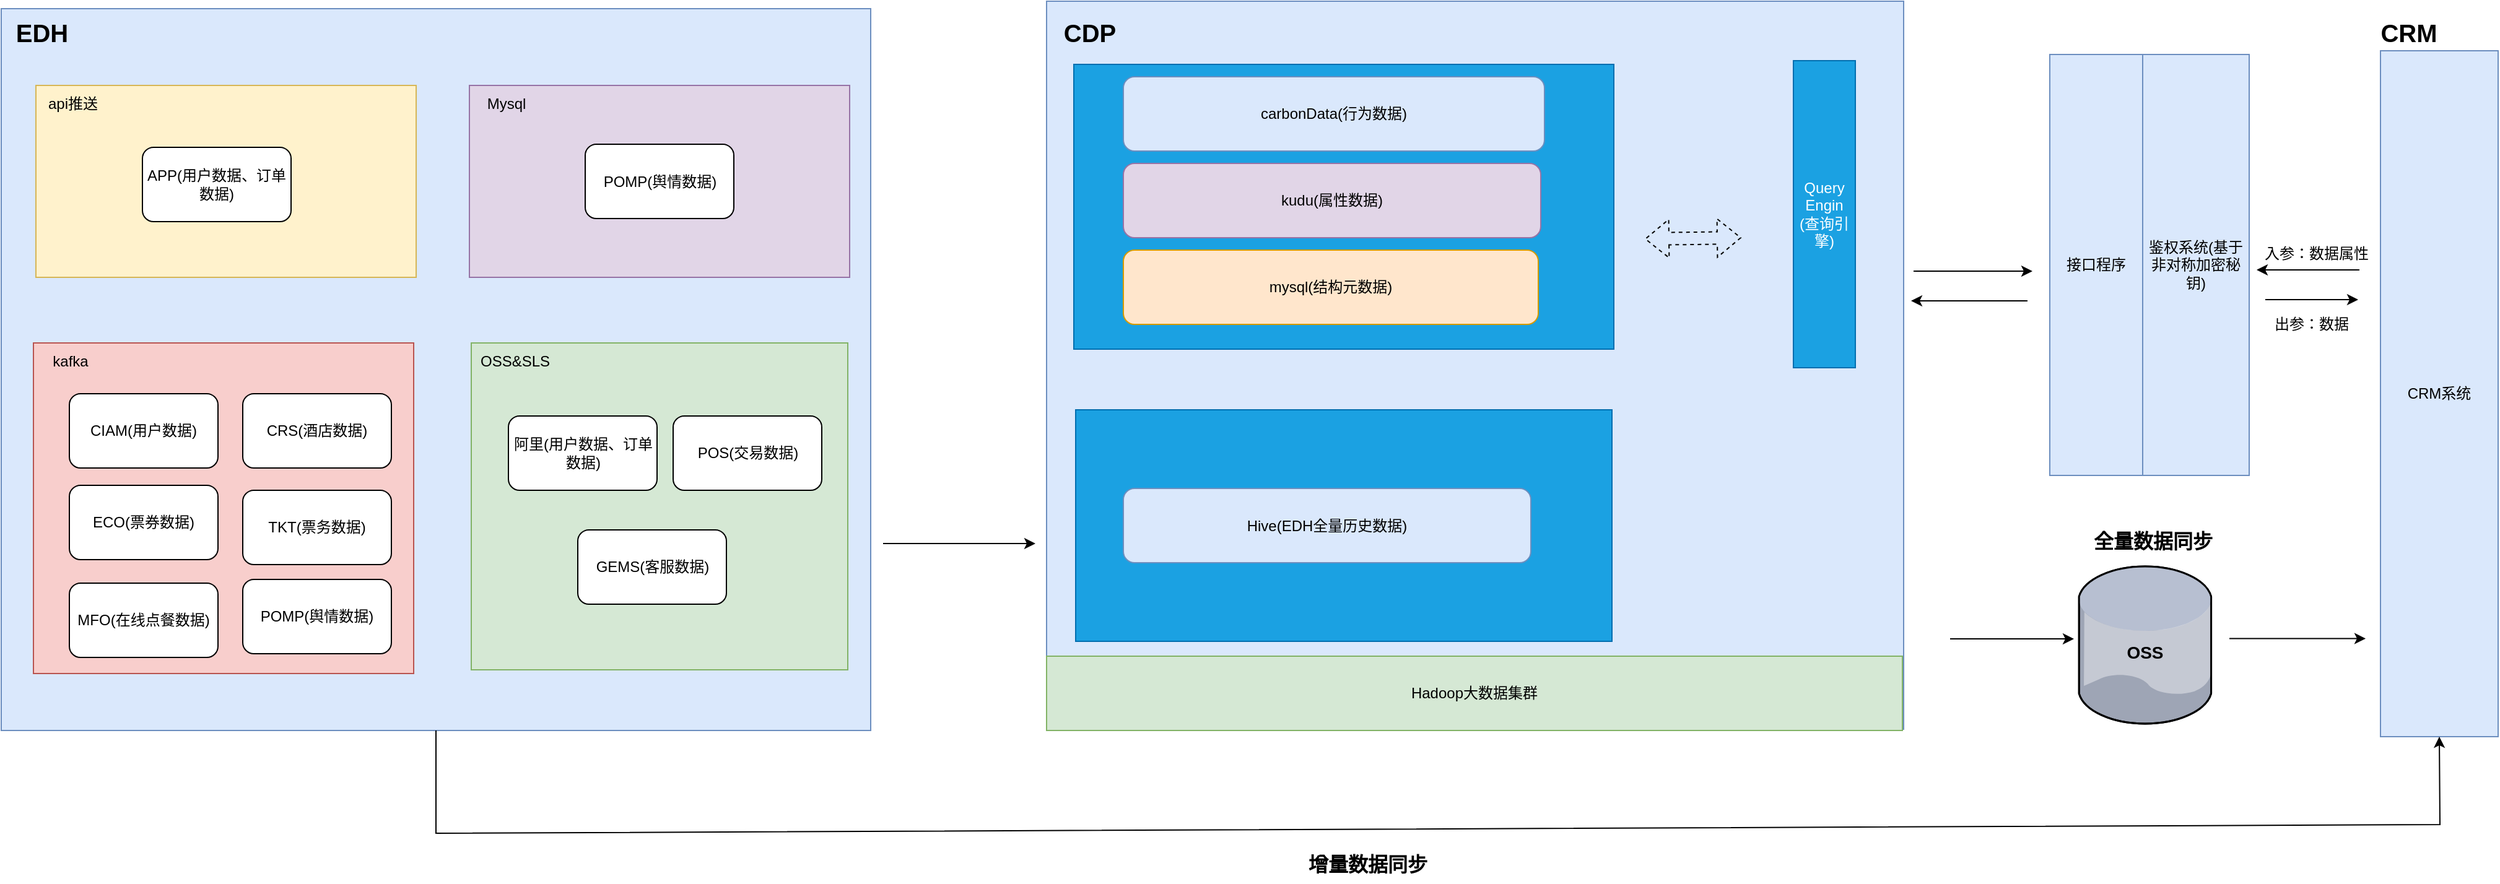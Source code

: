 <mxfile version="24.0.7" type="github">
  <diagram name="第 1 页" id="HZbxji-LXRyyVZfFe1fu">
    <mxGraphModel dx="4494" dy="1557" grid="0" gridSize="10" guides="1" tooltips="1" connect="1" arrows="1" fold="1" page="1" pageScale="1" pageWidth="1700" pageHeight="1100" math="0" shadow="0">
      <root>
        <mxCell id="0" />
        <mxCell id="1" parent="0" />
        <mxCell id="IUafePfx7aiVDy01qSZr-34" value="" style="verticalLabelPosition=bottom;sketch=0;aspect=fixed;html=1;verticalAlign=top;strokeColor=none;align=center;outlineConnect=0;shape=mxgraph.citrix.database;" parent="1" vertex="1">
          <mxGeometry x="1351.5" y="787.5" width="107.95" height="127" as="geometry" />
        </mxCell>
        <mxCell id="IUafePfx7aiVDy01qSZr-28" value="" style="rounded=0;whiteSpace=wrap;html=1;fillColor=#dae8fc;strokeColor=#6c8ebf;" parent="1" vertex="1">
          <mxGeometry x="-326" y="337" width="702" height="583" as="geometry" />
        </mxCell>
        <mxCell id="IUafePfx7aiVDy01qSZr-31" value="" style="rounded=0;whiteSpace=wrap;html=1;fillColor=#e1d5e7;strokeColor=#9673a6;" parent="1" vertex="1">
          <mxGeometry x="52" y="399" width="307" height="155" as="geometry" />
        </mxCell>
        <mxCell id="IUafePfx7aiVDy01qSZr-16" value="" style="rounded=0;whiteSpace=wrap;html=1;fillColor=#d5e8d4;strokeColor=#82b366;" parent="1" vertex="1">
          <mxGeometry x="53.5" y="607" width="304" height="264" as="geometry" />
        </mxCell>
        <mxCell id="IUafePfx7aiVDy01qSZr-13" value="" style="rounded=0;whiteSpace=wrap;html=1;fillColor=#f8cecc;strokeColor=#b85450;" parent="1" vertex="1">
          <mxGeometry x="-300" y="607" width="307" height="267" as="geometry" />
        </mxCell>
        <mxCell id="0x9lJMbSukGHkaMYRuMV-16" value="" style="rounded=0;whiteSpace=wrap;html=1;fillColor=#dae8fc;strokeColor=#6c8ebf;" parent="1" vertex="1">
          <mxGeometry x="518" y="331" width="692" height="588" as="geometry" />
        </mxCell>
        <mxCell id="0x9lJMbSukGHkaMYRuMV-1" value="" style="rounded=0;whiteSpace=wrap;html=1;fillColor=#1ba1e2;fontColor=#ffffff;strokeColor=#006EAF;" parent="1" vertex="1">
          <mxGeometry x="540" y="382" width="436" height="230" as="geometry" />
        </mxCell>
        <mxCell id="0x9lJMbSukGHkaMYRuMV-2" value="carbonData(行为数据)" style="rounded=1;whiteSpace=wrap;html=1;fillColor=#dae8fc;strokeColor=#6c8ebf;" parent="1" vertex="1">
          <mxGeometry x="580" y="392" width="340" height="60" as="geometry" />
        </mxCell>
        <mxCell id="0x9lJMbSukGHkaMYRuMV-3" value="kudu(属性数据)" style="rounded=1;whiteSpace=wrap;html=1;fillColor=#e1d5e7;strokeColor=#9673a6;" parent="1" vertex="1">
          <mxGeometry x="580" y="462" width="337" height="60" as="geometry" />
        </mxCell>
        <mxCell id="0x9lJMbSukGHkaMYRuMV-4" value="mysql(结构元数据)" style="rounded=1;whiteSpace=wrap;html=1;fillColor=#ffe6cc;strokeColor=#d79b00;" parent="1" vertex="1">
          <mxGeometry x="580" y="532" width="335" height="60" as="geometry" />
        </mxCell>
        <mxCell id="0x9lJMbSukGHkaMYRuMV-5" value="Query&lt;div&gt;Engin&lt;/div&gt;&lt;div&gt;(查询引擎)&lt;/div&gt;" style="rounded=0;whiteSpace=wrap;html=1;fillColor=#1ba1e2;fontColor=#ffffff;strokeColor=#006EAF;" parent="1" vertex="1">
          <mxGeometry x="1121" y="379" width="50" height="248" as="geometry" />
        </mxCell>
        <mxCell id="0x9lJMbSukGHkaMYRuMV-6" value="接口程序" style="rounded=0;whiteSpace=wrap;html=1;fillColor=#dae8fc;strokeColor=#6c8ebf;" parent="1" vertex="1">
          <mxGeometry x="1328" y="374" width="75" height="340" as="geometry" />
        </mxCell>
        <mxCell id="0x9lJMbSukGHkaMYRuMV-7" value="CRM系统" style="rounded=0;whiteSpace=wrap;html=1;fillColor=#dae8fc;strokeColor=#6c8ebf;" parent="1" vertex="1">
          <mxGeometry x="1595" y="371" width="95" height="554" as="geometry" />
        </mxCell>
        <mxCell id="0x9lJMbSukGHkaMYRuMV-13" value="入参：数据属性" style="text;html=1;align=center;verticalAlign=middle;whiteSpace=wrap;rounded=0;" parent="1" vertex="1">
          <mxGeometry x="1458" y="515" width="171" height="40" as="geometry" />
        </mxCell>
        <mxCell id="0x9lJMbSukGHkaMYRuMV-14" value="出参：数据" style="text;html=1;align=center;verticalAlign=middle;whiteSpace=wrap;rounded=0;" parent="1" vertex="1">
          <mxGeometry x="1462" y="572" width="155" height="40" as="geometry" />
        </mxCell>
        <mxCell id="0x9lJMbSukGHkaMYRuMV-15" value="Hadoop大数据集群" style="rounded=0;whiteSpace=wrap;html=1;fillColor=#d5e8d4;strokeColor=#82b366;" parent="1" vertex="1">
          <mxGeometry x="518" y="860" width="691" height="60" as="geometry" />
        </mxCell>
        <mxCell id="0x9lJMbSukGHkaMYRuMV-18" value="鉴权系统(基于非对称加密秘钥)" style="rounded=0;whiteSpace=wrap;html=1;fillColor=#dae8fc;strokeColor=#6c8ebf;" parent="1" vertex="1">
          <mxGeometry x="1403" y="374" width="86" height="340" as="geometry" />
        </mxCell>
        <mxCell id="0x9lJMbSukGHkaMYRuMV-21" value="" style="endArrow=classic;html=1;rounded=0;" parent="1" edge="1">
          <mxGeometry width="50" height="50" relative="1" as="geometry">
            <mxPoint x="1578" y="548" as="sourcePoint" />
            <mxPoint x="1495" y="548" as="targetPoint" />
          </mxGeometry>
        </mxCell>
        <mxCell id="0x9lJMbSukGHkaMYRuMV-28" value="" style="endArrow=classic;html=1;rounded=0;" parent="1" edge="1">
          <mxGeometry width="50" height="50" relative="1" as="geometry">
            <mxPoint x="1502" y="572" as="sourcePoint" />
            <mxPoint x="1577" y="572" as="targetPoint" />
          </mxGeometry>
        </mxCell>
        <mxCell id="IUafePfx7aiVDy01qSZr-1" value="" style="rounded=0;whiteSpace=wrap;html=1;fillColor=#fff2cc;strokeColor=#d6b656;" parent="1" vertex="1">
          <mxGeometry x="-298" y="399" width="307" height="155" as="geometry" />
        </mxCell>
        <mxCell id="IUafePfx7aiVDy01qSZr-2" value="ECO(票券数据)" style="rounded=1;whiteSpace=wrap;html=1;" parent="1" vertex="1">
          <mxGeometry x="-271" y="722" width="120" height="60" as="geometry" />
        </mxCell>
        <mxCell id="IUafePfx7aiVDy01qSZr-3" value="CRS(酒店数据)" style="rounded=1;whiteSpace=wrap;html=1;" parent="1" vertex="1">
          <mxGeometry x="-131" y="648" width="120" height="60" as="geometry" />
        </mxCell>
        <mxCell id="IUafePfx7aiVDy01qSZr-4" value="TKT(票务数据)" style="rounded=1;whiteSpace=wrap;html=1;" parent="1" vertex="1">
          <mxGeometry x="-131" y="726" width="120" height="60" as="geometry" />
        </mxCell>
        <mxCell id="IUafePfx7aiVDy01qSZr-5" value="CIAM(用户数据)" style="rounded=1;whiteSpace=wrap;html=1;" parent="1" vertex="1">
          <mxGeometry x="-271" y="648" width="120" height="60" as="geometry" />
        </mxCell>
        <mxCell id="IUafePfx7aiVDy01qSZr-6" value="MFO(在线点餐数据)" style="rounded=1;whiteSpace=wrap;html=1;" parent="1" vertex="1">
          <mxGeometry x="-271" y="801" width="120" height="60" as="geometry" />
        </mxCell>
        <mxCell id="IUafePfx7aiVDy01qSZr-7" value="POMP(舆情数据)" style="rounded=1;whiteSpace=wrap;html=1;" parent="1" vertex="1">
          <mxGeometry x="145.5" y="446.5" width="120" height="60" as="geometry" />
        </mxCell>
        <mxCell id="IUafePfx7aiVDy01qSZr-8" value="GEMS(客服数据)" style="rounded=1;whiteSpace=wrap;html=1;" parent="1" vertex="1">
          <mxGeometry x="139.5" y="758" width="120" height="60" as="geometry" />
        </mxCell>
        <mxCell id="IUafePfx7aiVDy01qSZr-9" value="阿里(用户数据、订单数据)" style="rounded=1;whiteSpace=wrap;html=1;" parent="1" vertex="1">
          <mxGeometry x="83.5" y="666" width="120" height="60" as="geometry" />
        </mxCell>
        <mxCell id="IUafePfx7aiVDy01qSZr-10" value="APP(用户数据、订单数据)" style="rounded=1;whiteSpace=wrap;html=1;" parent="1" vertex="1">
          <mxGeometry x="-212" y="449" width="120" height="60" as="geometry" />
        </mxCell>
        <mxCell id="IUafePfx7aiVDy01qSZr-11" value="POS(交易数据)" style="rounded=1;whiteSpace=wrap;html=1;" parent="1" vertex="1">
          <mxGeometry x="216.5" y="666" width="120" height="60" as="geometry" />
        </mxCell>
        <mxCell id="IUafePfx7aiVDy01qSZr-12" value="&lt;b&gt;&lt;font style=&quot;font-size: 20px;&quot;&gt;EDH&lt;/font&gt;&lt;/b&gt;" style="text;html=1;align=center;verticalAlign=middle;whiteSpace=wrap;rounded=0;" parent="1" vertex="1">
          <mxGeometry x="-323" y="341" width="60" height="30" as="geometry" />
        </mxCell>
        <mxCell id="IUafePfx7aiVDy01qSZr-14" value="POMP(舆情数据)" style="rounded=1;whiteSpace=wrap;html=1;" parent="1" vertex="1">
          <mxGeometry x="-131" y="798" width="120" height="60" as="geometry" />
        </mxCell>
        <mxCell id="IUafePfx7aiVDy01qSZr-17" value="Mysql" style="text;html=1;align=center;verticalAlign=middle;whiteSpace=wrap;rounded=0;" parent="1" vertex="1">
          <mxGeometry x="52" y="399" width="60" height="30" as="geometry" />
        </mxCell>
        <mxCell id="IUafePfx7aiVDy01qSZr-18" value="kafka" style="text;html=1;align=center;verticalAlign=middle;whiteSpace=wrap;rounded=0;" parent="1" vertex="1">
          <mxGeometry x="-300" y="607" width="60" height="30" as="geometry" />
        </mxCell>
        <mxCell id="IUafePfx7aiVDy01qSZr-19" value="OSS&amp;amp;SLS" style="text;html=1;align=center;verticalAlign=middle;whiteSpace=wrap;rounded=0;" parent="1" vertex="1">
          <mxGeometry x="53.5" y="607" width="70" height="30" as="geometry" />
        </mxCell>
        <mxCell id="IUafePfx7aiVDy01qSZr-27" value="OSS" style="text;html=1;align=center;verticalAlign=middle;whiteSpace=wrap;rounded=0;fontSize=14;fontStyle=1" parent="1" vertex="1">
          <mxGeometry x="1375.48" y="842" width="60" height="30" as="geometry" />
        </mxCell>
        <mxCell id="IUafePfx7aiVDy01qSZr-30" value="api推送" style="text;html=1;align=center;verticalAlign=middle;whiteSpace=wrap;rounded=0;" parent="1" vertex="1">
          <mxGeometry x="-298" y="399" width="60" height="30" as="geometry" />
        </mxCell>
        <mxCell id="IUafePfx7aiVDy01qSZr-35" value="" style="endArrow=classic;html=1;rounded=0;" parent="1" edge="1">
          <mxGeometry width="50" height="50" relative="1" as="geometry">
            <mxPoint x="1247.5" y="846" as="sourcePoint" />
            <mxPoint x="1347.5" y="846" as="targetPoint" />
          </mxGeometry>
        </mxCell>
        <mxCell id="IUafePfx7aiVDy01qSZr-36" value="" style="endArrow=classic;startArrow=classic;html=1;rounded=0;dashed=1;shape=flexArrow;entryX=0;entryY=0.531;entryDx=0;entryDy=0;entryPerimeter=0;exitX=1.01;exitY=0.533;exitDx=0;exitDy=0;exitPerimeter=0;" parent="1" edge="1">
          <mxGeometry width="100" height="100" relative="1" as="geometry">
            <mxPoint x="1001" y="523" as="sourcePoint" />
            <mxPoint x="1079" y="522" as="targetPoint" />
          </mxGeometry>
        </mxCell>
        <mxCell id="IUafePfx7aiVDy01qSZr-37" value="" style="endArrow=classic;html=1;rounded=0;" parent="1" edge="1">
          <mxGeometry width="50" height="50" relative="1" as="geometry">
            <mxPoint x="1473" y="845.78" as="sourcePoint" />
            <mxPoint x="1583" y="845.78" as="targetPoint" />
          </mxGeometry>
        </mxCell>
        <mxCell id="IUafePfx7aiVDy01qSZr-38" value="" style="endArrow=classic;html=1;rounded=0;" parent="1" edge="1">
          <mxGeometry width="50" height="50" relative="1" as="geometry">
            <mxPoint x="386" y="769" as="sourcePoint" />
            <mxPoint x="509" y="769" as="targetPoint" />
          </mxGeometry>
        </mxCell>
        <mxCell id="IUafePfx7aiVDy01qSZr-41" value="&lt;font style=&quot;font-size: 16px;&quot;&gt;&lt;b&gt;全量数据同步&lt;/b&gt;&lt;/font&gt;" style="text;html=1;align=center;verticalAlign=middle;whiteSpace=wrap;rounded=0;" parent="1" vertex="1">
          <mxGeometry x="1338.5" y="752" width="145" height="30" as="geometry" />
        </mxCell>
        <mxCell id="IUafePfx7aiVDy01qSZr-42" value="" style="endArrow=classic;html=1;rounded=0;exitX=0.5;exitY=1;exitDx=0;exitDy=0;entryX=0.5;entryY=1;entryDx=0;entryDy=0;" parent="1" source="IUafePfx7aiVDy01qSZr-28" target="0x9lJMbSukGHkaMYRuMV-7" edge="1">
          <mxGeometry width="50" height="50" relative="1" as="geometry">
            <mxPoint x="523" y="1270" as="sourcePoint" />
            <mxPoint x="1658" y="1355" as="targetPoint" />
            <Array as="points">
              <mxPoint x="25" y="1003" />
              <mxPoint x="1643" y="996" />
            </Array>
          </mxGeometry>
        </mxCell>
        <mxCell id="IUafePfx7aiVDy01qSZr-43" value="&lt;font style=&quot;font-size: 16px;&quot;&gt;&lt;b&gt;增量数据同步&lt;/b&gt;&lt;/font&gt;" style="text;html=1;align=center;verticalAlign=middle;whiteSpace=wrap;rounded=0;" parent="1" vertex="1">
          <mxGeometry x="683" y="1013" width="189" height="30" as="geometry" />
        </mxCell>
        <mxCell id="LNlvoC9JOVz2nw0Bkn6M-3" value="" style="rounded=0;whiteSpace=wrap;html=1;fillColor=#1ba1e2;strokeColor=#006EAF;fontColor=#ffffff;" vertex="1" parent="1">
          <mxGeometry x="541.5" y="661" width="433" height="187" as="geometry" />
        </mxCell>
        <mxCell id="IUafePfx7aiVDy01qSZr-45" value="&lt;font style=&quot;font-size: 20px;&quot;&gt;&lt;b&gt;CRM&lt;/b&gt;&lt;/font&gt;" style="text;html=1;align=center;verticalAlign=middle;whiteSpace=wrap;rounded=0;" parent="1" vertex="1">
          <mxGeometry x="1588" y="341" width="60" height="30" as="geometry" />
        </mxCell>
        <mxCell id="IUafePfx7aiVDy01qSZr-46" value="" style="endArrow=classic;html=1;rounded=0;" parent="1" edge="1">
          <mxGeometry width="50" height="50" relative="1" as="geometry">
            <mxPoint x="1218" y="549" as="sourcePoint" />
            <mxPoint x="1314" y="549" as="targetPoint" />
          </mxGeometry>
        </mxCell>
        <mxCell id="IUafePfx7aiVDy01qSZr-47" value="" style="endArrow=classic;html=1;rounded=0;" parent="1" edge="1">
          <mxGeometry width="50" height="50" relative="1" as="geometry">
            <mxPoint x="1310" y="573" as="sourcePoint" />
            <mxPoint x="1216" y="573" as="targetPoint" />
          </mxGeometry>
        </mxCell>
        <mxCell id="LNlvoC9JOVz2nw0Bkn6M-4" value="Hive(EDH全量历史数据)" style="rounded=1;whiteSpace=wrap;html=1;fillColor=#dae8fc;strokeColor=#6c8ebf;" vertex="1" parent="1">
          <mxGeometry x="580" y="724.5" width="329" height="60" as="geometry" />
        </mxCell>
        <mxCell id="LNlvoC9JOVz2nw0Bkn6M-6" value="&lt;b&gt;&lt;font style=&quot;font-size: 20px;&quot;&gt;CDP&lt;/font&gt;&lt;/b&gt;" style="text;html=1;align=center;verticalAlign=middle;whiteSpace=wrap;rounded=0;" vertex="1" parent="1">
          <mxGeometry x="523" y="341" width="60" height="30" as="geometry" />
        </mxCell>
      </root>
    </mxGraphModel>
  </diagram>
</mxfile>

